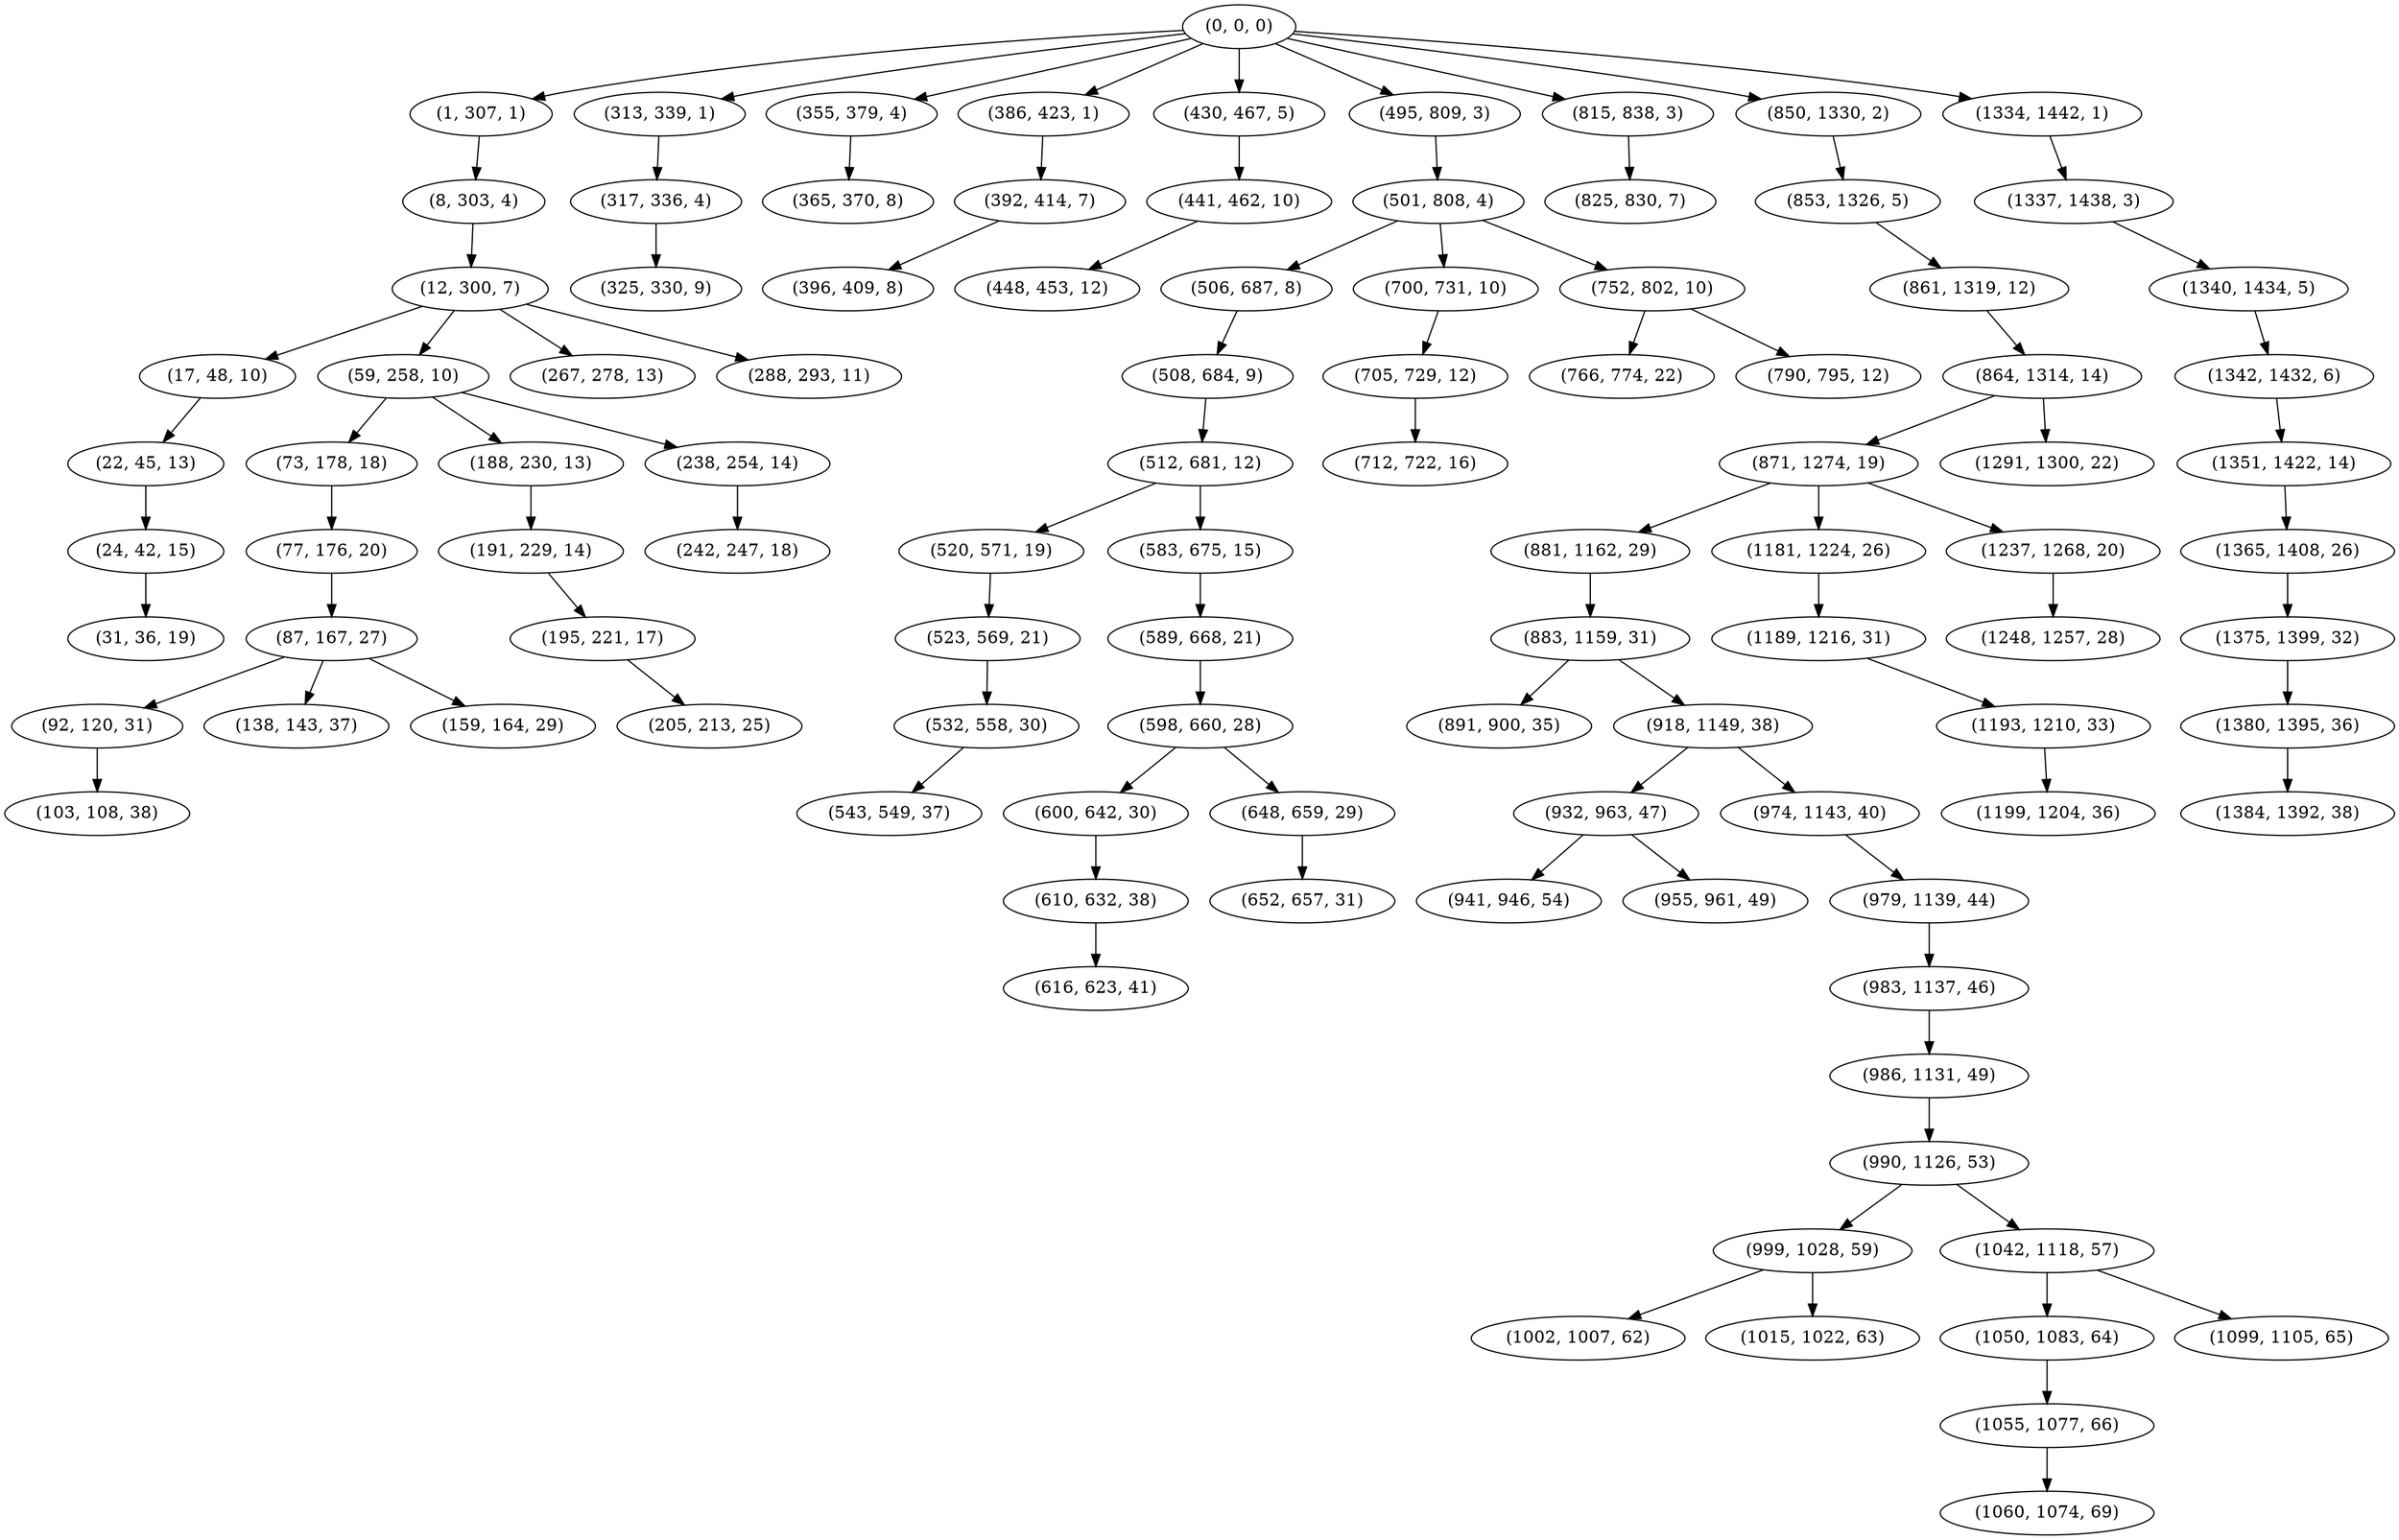 digraph tree {
    "(0, 0, 0)";
    "(1, 307, 1)";
    "(8, 303, 4)";
    "(12, 300, 7)";
    "(17, 48, 10)";
    "(22, 45, 13)";
    "(24, 42, 15)";
    "(31, 36, 19)";
    "(59, 258, 10)";
    "(73, 178, 18)";
    "(77, 176, 20)";
    "(87, 167, 27)";
    "(92, 120, 31)";
    "(103, 108, 38)";
    "(138, 143, 37)";
    "(159, 164, 29)";
    "(188, 230, 13)";
    "(191, 229, 14)";
    "(195, 221, 17)";
    "(205, 213, 25)";
    "(238, 254, 14)";
    "(242, 247, 18)";
    "(267, 278, 13)";
    "(288, 293, 11)";
    "(313, 339, 1)";
    "(317, 336, 4)";
    "(325, 330, 9)";
    "(355, 379, 4)";
    "(365, 370, 8)";
    "(386, 423, 1)";
    "(392, 414, 7)";
    "(396, 409, 8)";
    "(430, 467, 5)";
    "(441, 462, 10)";
    "(448, 453, 12)";
    "(495, 809, 3)";
    "(501, 808, 4)";
    "(506, 687, 8)";
    "(508, 684, 9)";
    "(512, 681, 12)";
    "(520, 571, 19)";
    "(523, 569, 21)";
    "(532, 558, 30)";
    "(543, 549, 37)";
    "(583, 675, 15)";
    "(589, 668, 21)";
    "(598, 660, 28)";
    "(600, 642, 30)";
    "(610, 632, 38)";
    "(616, 623, 41)";
    "(648, 659, 29)";
    "(652, 657, 31)";
    "(700, 731, 10)";
    "(705, 729, 12)";
    "(712, 722, 16)";
    "(752, 802, 10)";
    "(766, 774, 22)";
    "(790, 795, 12)";
    "(815, 838, 3)";
    "(825, 830, 7)";
    "(850, 1330, 2)";
    "(853, 1326, 5)";
    "(861, 1319, 12)";
    "(864, 1314, 14)";
    "(871, 1274, 19)";
    "(881, 1162, 29)";
    "(883, 1159, 31)";
    "(891, 900, 35)";
    "(918, 1149, 38)";
    "(932, 963, 47)";
    "(941, 946, 54)";
    "(955, 961, 49)";
    "(974, 1143, 40)";
    "(979, 1139, 44)";
    "(983, 1137, 46)";
    "(986, 1131, 49)";
    "(990, 1126, 53)";
    "(999, 1028, 59)";
    "(1002, 1007, 62)";
    "(1015, 1022, 63)";
    "(1042, 1118, 57)";
    "(1050, 1083, 64)";
    "(1055, 1077, 66)";
    "(1060, 1074, 69)";
    "(1099, 1105, 65)";
    "(1181, 1224, 26)";
    "(1189, 1216, 31)";
    "(1193, 1210, 33)";
    "(1199, 1204, 36)";
    "(1237, 1268, 20)";
    "(1248, 1257, 28)";
    "(1291, 1300, 22)";
    "(1334, 1442, 1)";
    "(1337, 1438, 3)";
    "(1340, 1434, 5)";
    "(1342, 1432, 6)";
    "(1351, 1422, 14)";
    "(1365, 1408, 26)";
    "(1375, 1399, 32)";
    "(1380, 1395, 36)";
    "(1384, 1392, 38)";
    "(0, 0, 0)" -> "(1, 307, 1)";
    "(0, 0, 0)" -> "(313, 339, 1)";
    "(0, 0, 0)" -> "(355, 379, 4)";
    "(0, 0, 0)" -> "(386, 423, 1)";
    "(0, 0, 0)" -> "(430, 467, 5)";
    "(0, 0, 0)" -> "(495, 809, 3)";
    "(0, 0, 0)" -> "(815, 838, 3)";
    "(0, 0, 0)" -> "(850, 1330, 2)";
    "(0, 0, 0)" -> "(1334, 1442, 1)";
    "(1, 307, 1)" -> "(8, 303, 4)";
    "(8, 303, 4)" -> "(12, 300, 7)";
    "(12, 300, 7)" -> "(17, 48, 10)";
    "(12, 300, 7)" -> "(59, 258, 10)";
    "(12, 300, 7)" -> "(267, 278, 13)";
    "(12, 300, 7)" -> "(288, 293, 11)";
    "(17, 48, 10)" -> "(22, 45, 13)";
    "(22, 45, 13)" -> "(24, 42, 15)";
    "(24, 42, 15)" -> "(31, 36, 19)";
    "(59, 258, 10)" -> "(73, 178, 18)";
    "(59, 258, 10)" -> "(188, 230, 13)";
    "(59, 258, 10)" -> "(238, 254, 14)";
    "(73, 178, 18)" -> "(77, 176, 20)";
    "(77, 176, 20)" -> "(87, 167, 27)";
    "(87, 167, 27)" -> "(92, 120, 31)";
    "(87, 167, 27)" -> "(138, 143, 37)";
    "(87, 167, 27)" -> "(159, 164, 29)";
    "(92, 120, 31)" -> "(103, 108, 38)";
    "(188, 230, 13)" -> "(191, 229, 14)";
    "(191, 229, 14)" -> "(195, 221, 17)";
    "(195, 221, 17)" -> "(205, 213, 25)";
    "(238, 254, 14)" -> "(242, 247, 18)";
    "(313, 339, 1)" -> "(317, 336, 4)";
    "(317, 336, 4)" -> "(325, 330, 9)";
    "(355, 379, 4)" -> "(365, 370, 8)";
    "(386, 423, 1)" -> "(392, 414, 7)";
    "(392, 414, 7)" -> "(396, 409, 8)";
    "(430, 467, 5)" -> "(441, 462, 10)";
    "(441, 462, 10)" -> "(448, 453, 12)";
    "(495, 809, 3)" -> "(501, 808, 4)";
    "(501, 808, 4)" -> "(506, 687, 8)";
    "(501, 808, 4)" -> "(700, 731, 10)";
    "(501, 808, 4)" -> "(752, 802, 10)";
    "(506, 687, 8)" -> "(508, 684, 9)";
    "(508, 684, 9)" -> "(512, 681, 12)";
    "(512, 681, 12)" -> "(520, 571, 19)";
    "(512, 681, 12)" -> "(583, 675, 15)";
    "(520, 571, 19)" -> "(523, 569, 21)";
    "(523, 569, 21)" -> "(532, 558, 30)";
    "(532, 558, 30)" -> "(543, 549, 37)";
    "(583, 675, 15)" -> "(589, 668, 21)";
    "(589, 668, 21)" -> "(598, 660, 28)";
    "(598, 660, 28)" -> "(600, 642, 30)";
    "(598, 660, 28)" -> "(648, 659, 29)";
    "(600, 642, 30)" -> "(610, 632, 38)";
    "(610, 632, 38)" -> "(616, 623, 41)";
    "(648, 659, 29)" -> "(652, 657, 31)";
    "(700, 731, 10)" -> "(705, 729, 12)";
    "(705, 729, 12)" -> "(712, 722, 16)";
    "(752, 802, 10)" -> "(766, 774, 22)";
    "(752, 802, 10)" -> "(790, 795, 12)";
    "(815, 838, 3)" -> "(825, 830, 7)";
    "(850, 1330, 2)" -> "(853, 1326, 5)";
    "(853, 1326, 5)" -> "(861, 1319, 12)";
    "(861, 1319, 12)" -> "(864, 1314, 14)";
    "(864, 1314, 14)" -> "(871, 1274, 19)";
    "(864, 1314, 14)" -> "(1291, 1300, 22)";
    "(871, 1274, 19)" -> "(881, 1162, 29)";
    "(871, 1274, 19)" -> "(1181, 1224, 26)";
    "(871, 1274, 19)" -> "(1237, 1268, 20)";
    "(881, 1162, 29)" -> "(883, 1159, 31)";
    "(883, 1159, 31)" -> "(891, 900, 35)";
    "(883, 1159, 31)" -> "(918, 1149, 38)";
    "(918, 1149, 38)" -> "(932, 963, 47)";
    "(918, 1149, 38)" -> "(974, 1143, 40)";
    "(932, 963, 47)" -> "(941, 946, 54)";
    "(932, 963, 47)" -> "(955, 961, 49)";
    "(974, 1143, 40)" -> "(979, 1139, 44)";
    "(979, 1139, 44)" -> "(983, 1137, 46)";
    "(983, 1137, 46)" -> "(986, 1131, 49)";
    "(986, 1131, 49)" -> "(990, 1126, 53)";
    "(990, 1126, 53)" -> "(999, 1028, 59)";
    "(990, 1126, 53)" -> "(1042, 1118, 57)";
    "(999, 1028, 59)" -> "(1002, 1007, 62)";
    "(999, 1028, 59)" -> "(1015, 1022, 63)";
    "(1042, 1118, 57)" -> "(1050, 1083, 64)";
    "(1042, 1118, 57)" -> "(1099, 1105, 65)";
    "(1050, 1083, 64)" -> "(1055, 1077, 66)";
    "(1055, 1077, 66)" -> "(1060, 1074, 69)";
    "(1181, 1224, 26)" -> "(1189, 1216, 31)";
    "(1189, 1216, 31)" -> "(1193, 1210, 33)";
    "(1193, 1210, 33)" -> "(1199, 1204, 36)";
    "(1237, 1268, 20)" -> "(1248, 1257, 28)";
    "(1334, 1442, 1)" -> "(1337, 1438, 3)";
    "(1337, 1438, 3)" -> "(1340, 1434, 5)";
    "(1340, 1434, 5)" -> "(1342, 1432, 6)";
    "(1342, 1432, 6)" -> "(1351, 1422, 14)";
    "(1351, 1422, 14)" -> "(1365, 1408, 26)";
    "(1365, 1408, 26)" -> "(1375, 1399, 32)";
    "(1375, 1399, 32)" -> "(1380, 1395, 36)";
    "(1380, 1395, 36)" -> "(1384, 1392, 38)";
}
